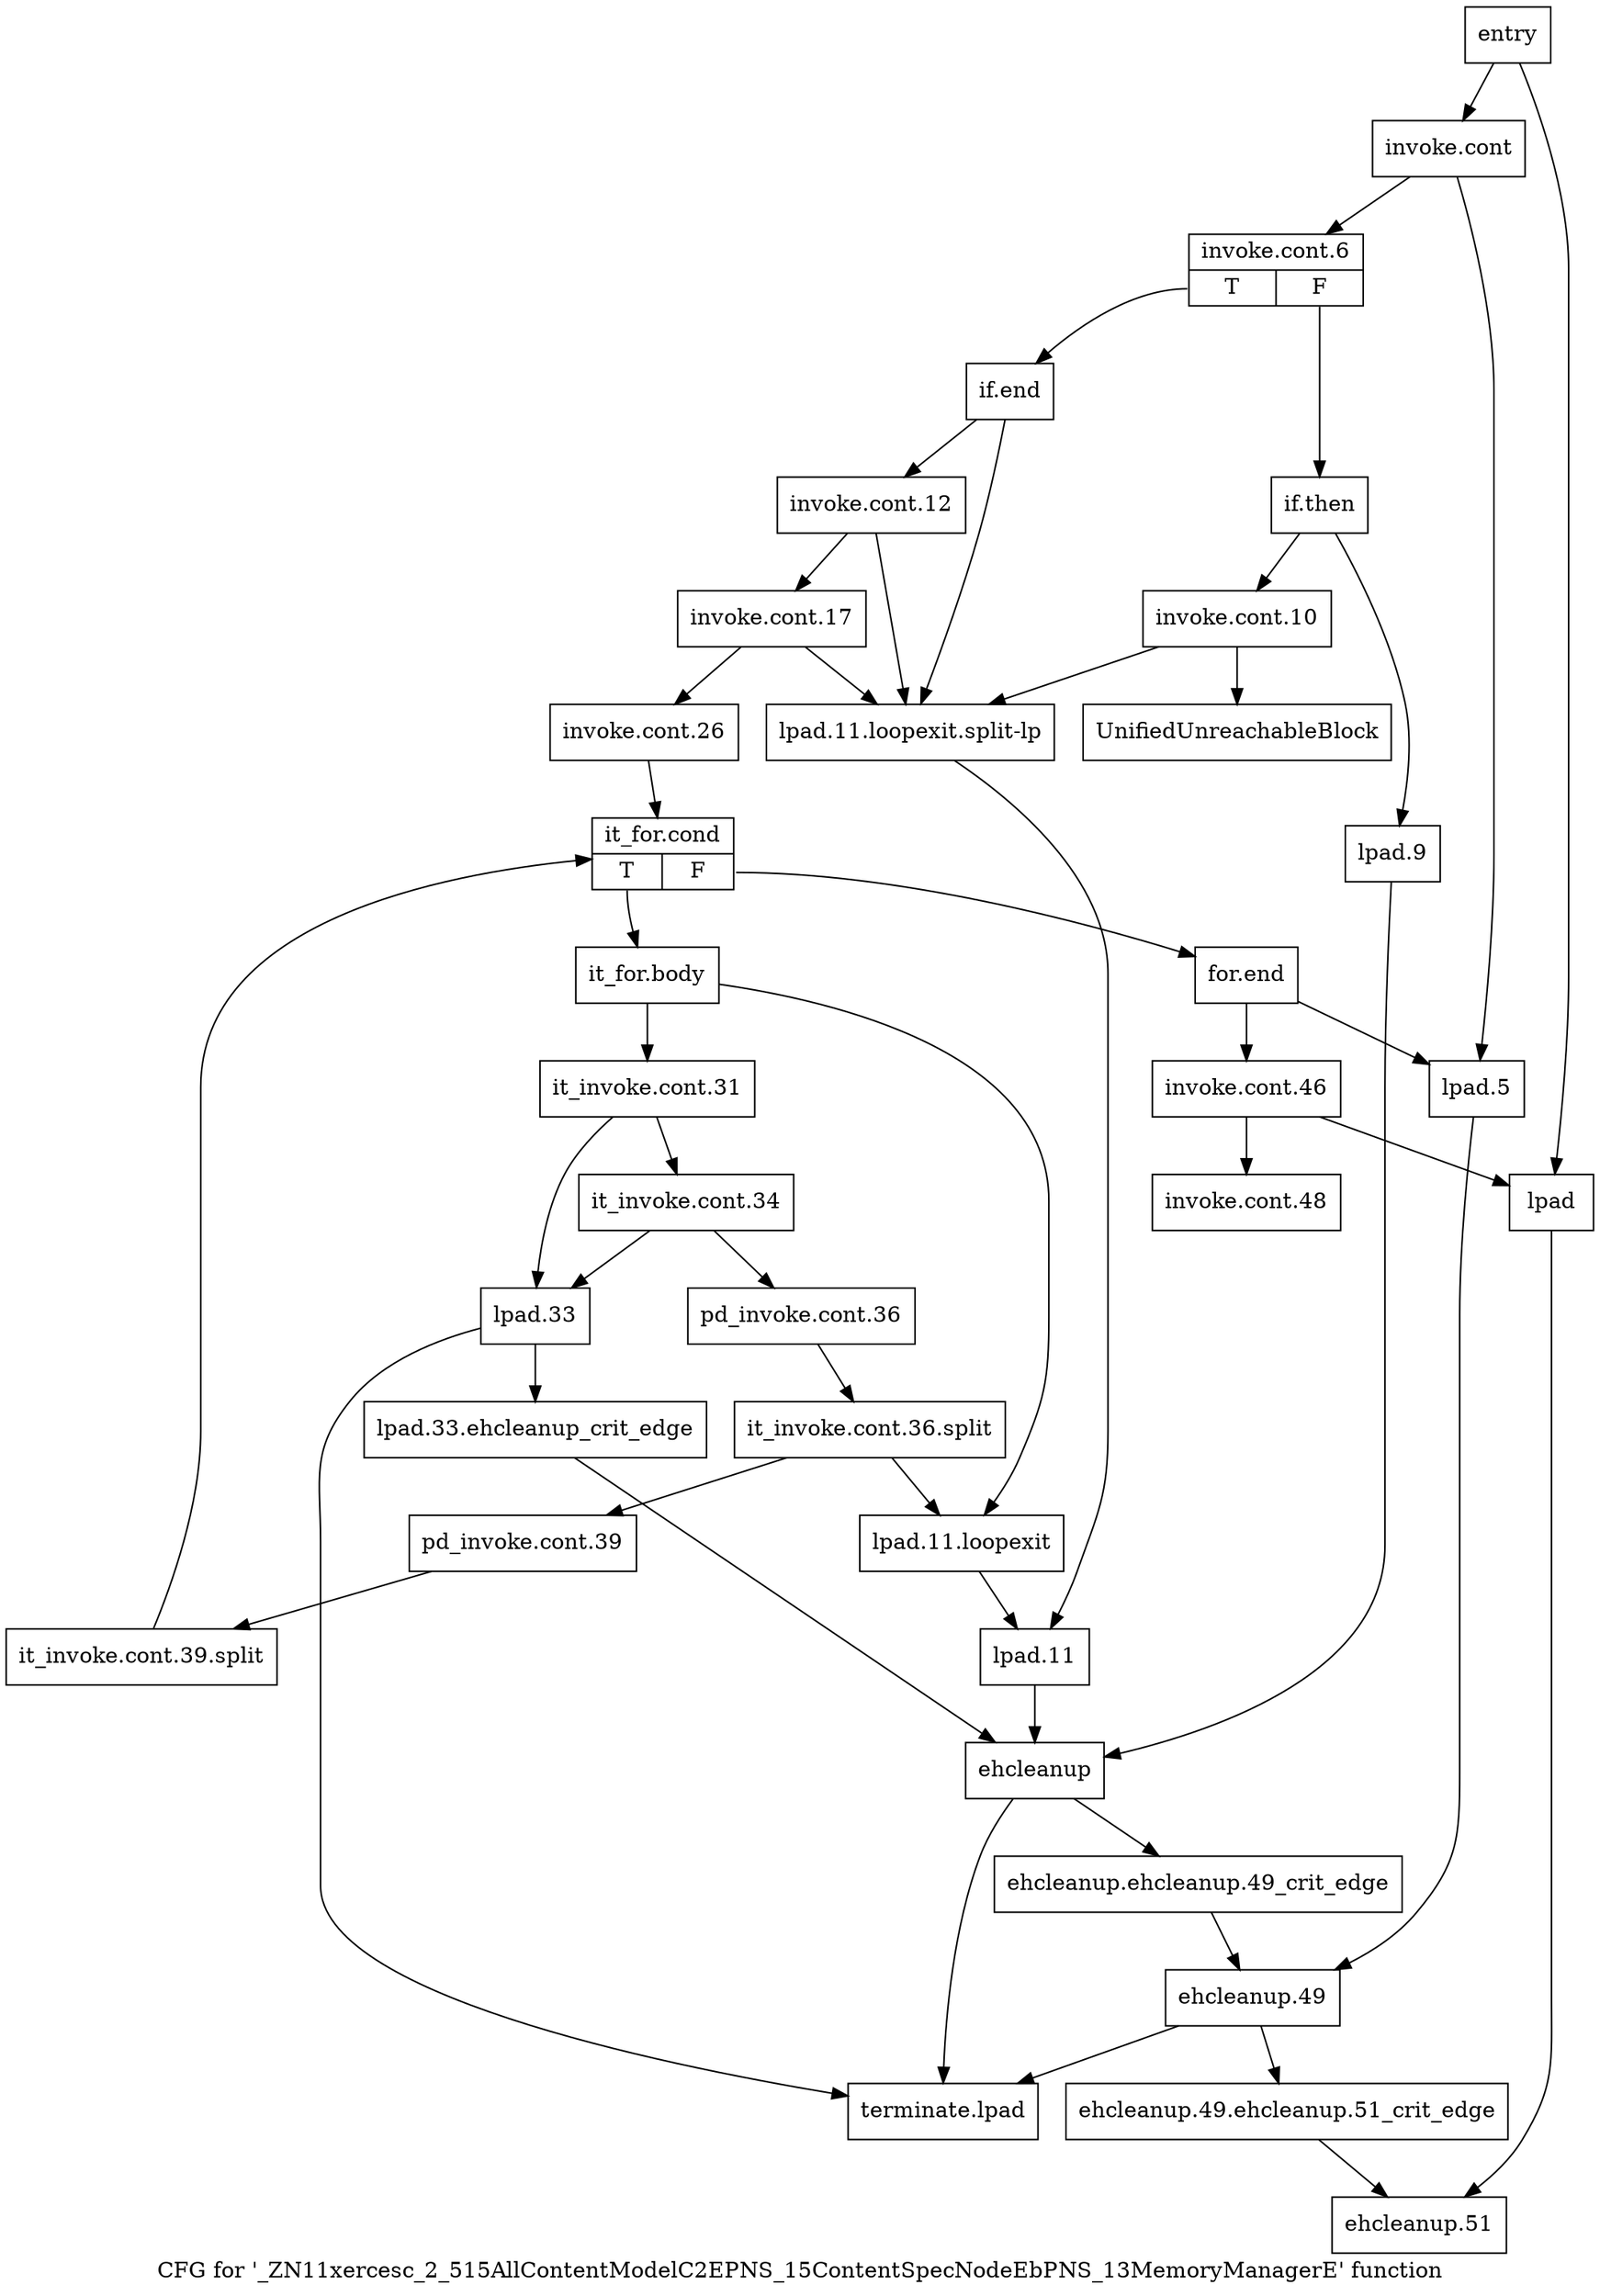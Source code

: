 digraph "CFG for '_ZN11xercesc_2_515AllContentModelC2EPNS_15ContentSpecNodeEbPNS_13MemoryManagerE' function" {
	label="CFG for '_ZN11xercesc_2_515AllContentModelC2EPNS_15ContentSpecNodeEbPNS_13MemoryManagerE' function";

	Node0x24d1ff0 [shape=record,label="{entry}"];
	Node0x24d1ff0 -> Node0x24d2040;
	Node0x24d1ff0 -> Node0x24d2180;
	Node0x24d2040 [shape=record,label="{invoke.cont}"];
	Node0x24d2040 -> Node0x24d2090;
	Node0x24d2040 -> Node0x24d21d0;
	Node0x24d2090 [shape=record,label="{invoke.cont.6|{<s0>T|<s1>F}}"];
	Node0x24d2090:s0 -> Node0x24d2360;
	Node0x24d2090:s1 -> Node0x24d20e0;
	Node0x24d20e0 [shape=record,label="{if.then}"];
	Node0x24d20e0 -> Node0x24d2130;
	Node0x24d20e0 -> Node0x24d2220;
	Node0x24d2130 [shape=record,label="{invoke.cont.10}"];
	Node0x24d2130 -> Node0x24d29f0;
	Node0x24d2130 -> Node0x24d22c0;
	Node0x24d2180 [shape=record,label="{lpad}"];
	Node0x24d2180 -> Node0x24d2950;
	Node0x24d21d0 [shape=record,label="{lpad.5}"];
	Node0x24d21d0 -> Node0x24d28b0;
	Node0x24d2220 [shape=record,label="{lpad.9}"];
	Node0x24d2220 -> Node0x24d2810;
	Node0x24d2270 [shape=record,label="{lpad.11.loopexit}"];
	Node0x24d2270 -> Node0x24d2310;
	Node0x24d22c0 [shape=record,label="{lpad.11.loopexit.split-lp}"];
	Node0x24d22c0 -> Node0x24d2310;
	Node0x24d2310 [shape=record,label="{lpad.11}"];
	Node0x24d2310 -> Node0x24d2810;
	Node0x24d2360 [shape=record,label="{if.end}"];
	Node0x24d2360 -> Node0x24d23b0;
	Node0x24d2360 -> Node0x24d22c0;
	Node0x24d23b0 [shape=record,label="{invoke.cont.12}"];
	Node0x24d23b0 -> Node0x24d2400;
	Node0x24d23b0 -> Node0x24d22c0;
	Node0x24d2400 [shape=record,label="{invoke.cont.17}"];
	Node0x24d2400 -> Node0x24d2450;
	Node0x24d2400 -> Node0x24d22c0;
	Node0x24d2450 [shape=record,label="{invoke.cont.26}"];
	Node0x24d2450 -> Node0x24d24a0;
	Node0x24d24a0 [shape=record,label="{it_for.cond|{<s0>T|<s1>F}}"];
	Node0x24d24a0:s0 -> Node0x24d24f0;
	Node0x24d24a0:s1 -> Node0x24d2720;
	Node0x24d24f0 [shape=record,label="{it_for.body}"];
	Node0x24d24f0 -> Node0x24d2540;
	Node0x24d24f0 -> Node0x24d2270;
	Node0x24d2540 [shape=record,label="{it_invoke.cont.31}"];
	Node0x24d2540 -> Node0x24d2590;
	Node0x24d2540 -> Node0x24d2680;
	Node0x24d2590 [shape=record,label="{it_invoke.cont.34}"];
	Node0x24d2590 -> Node0x24d25e0;
	Node0x24d2590 -> Node0x24d2680;
	Node0x24d25e0 [shape=record,label="{pd_invoke.cont.36}"];
	Node0x24d25e0 -> Node0xa3e06e0;
	Node0xa3e06e0 [shape=record,label="{it_invoke.cont.36.split}"];
	Node0xa3e06e0 -> Node0x24d2630;
	Node0xa3e06e0 -> Node0x24d2270;
	Node0x24d2630 [shape=record,label="{pd_invoke.cont.39}"];
	Node0x24d2630 -> Node0xa3dfaf0;
	Node0xa3dfaf0 [shape=record,label="{it_invoke.cont.39.split}"];
	Node0xa3dfaf0 -> Node0x24d24a0;
	Node0x24d2680 [shape=record,label="{lpad.33}"];
	Node0x24d2680 -> Node0x24d26d0;
	Node0x24d2680 -> Node0x24d29a0;
	Node0x24d26d0 [shape=record,label="{lpad.33.ehcleanup_crit_edge}"];
	Node0x24d26d0 -> Node0x24d2810;
	Node0x24d2720 [shape=record,label="{for.end}"];
	Node0x24d2720 -> Node0x24d2770;
	Node0x24d2720 -> Node0x24d21d0;
	Node0x24d2770 [shape=record,label="{invoke.cont.46}"];
	Node0x24d2770 -> Node0x24d27c0;
	Node0x24d2770 -> Node0x24d2180;
	Node0x24d27c0 [shape=record,label="{invoke.cont.48}"];
	Node0x24d2810 [shape=record,label="{ehcleanup}"];
	Node0x24d2810 -> Node0x24d2860;
	Node0x24d2810 -> Node0x24d29a0;
	Node0x24d2860 [shape=record,label="{ehcleanup.ehcleanup.49_crit_edge}"];
	Node0x24d2860 -> Node0x24d28b0;
	Node0x24d28b0 [shape=record,label="{ehcleanup.49}"];
	Node0x24d28b0 -> Node0x24d2900;
	Node0x24d28b0 -> Node0x24d29a0;
	Node0x24d2900 [shape=record,label="{ehcleanup.49.ehcleanup.51_crit_edge}"];
	Node0x24d2900 -> Node0x24d2950;
	Node0x24d2950 [shape=record,label="{ehcleanup.51}"];
	Node0x24d29a0 [shape=record,label="{terminate.lpad}"];
	Node0x24d29f0 [shape=record,label="{UnifiedUnreachableBlock}"];
}
